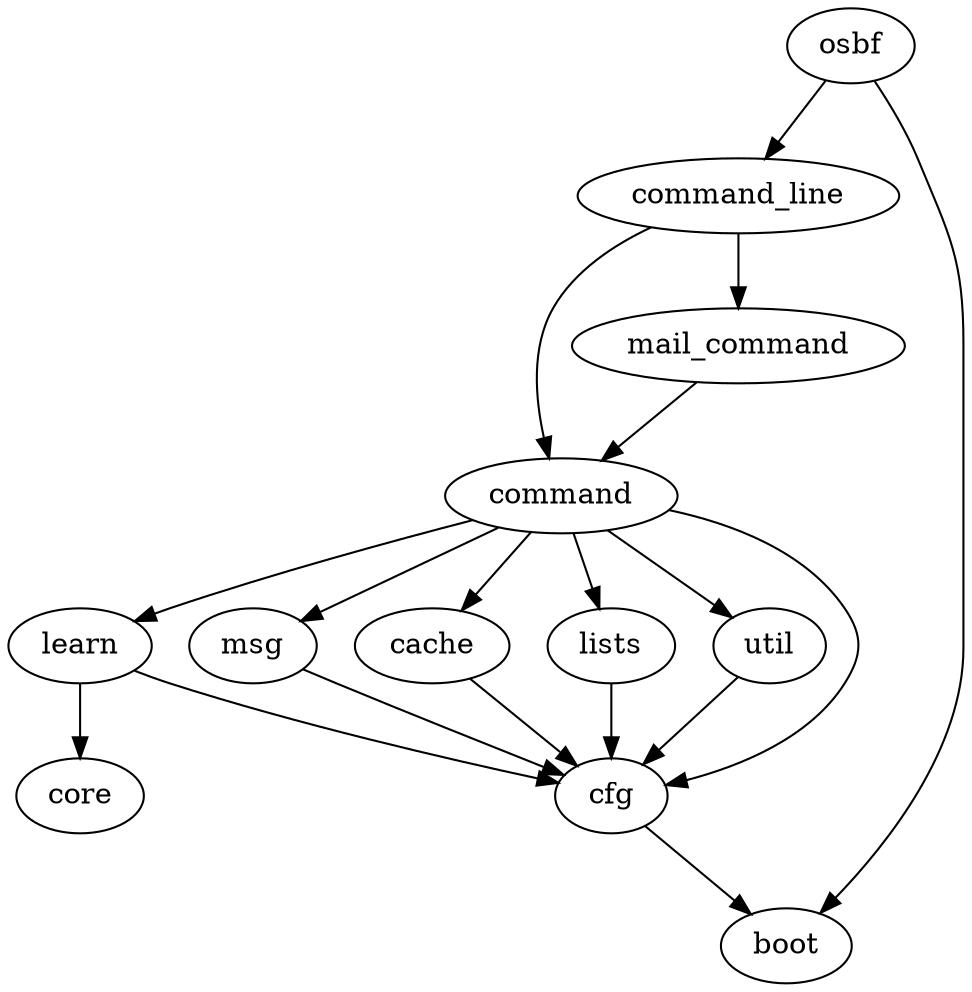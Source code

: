 digraph mdep {

  osbf -> { command_line boot }
  command_line -> { command mail_command }
  mail_command -> command
  command -> learn -> core
  command -> { msg cache lists util } -> cfg
  {learn command} -> cfg
  cfg -> boot

}
  